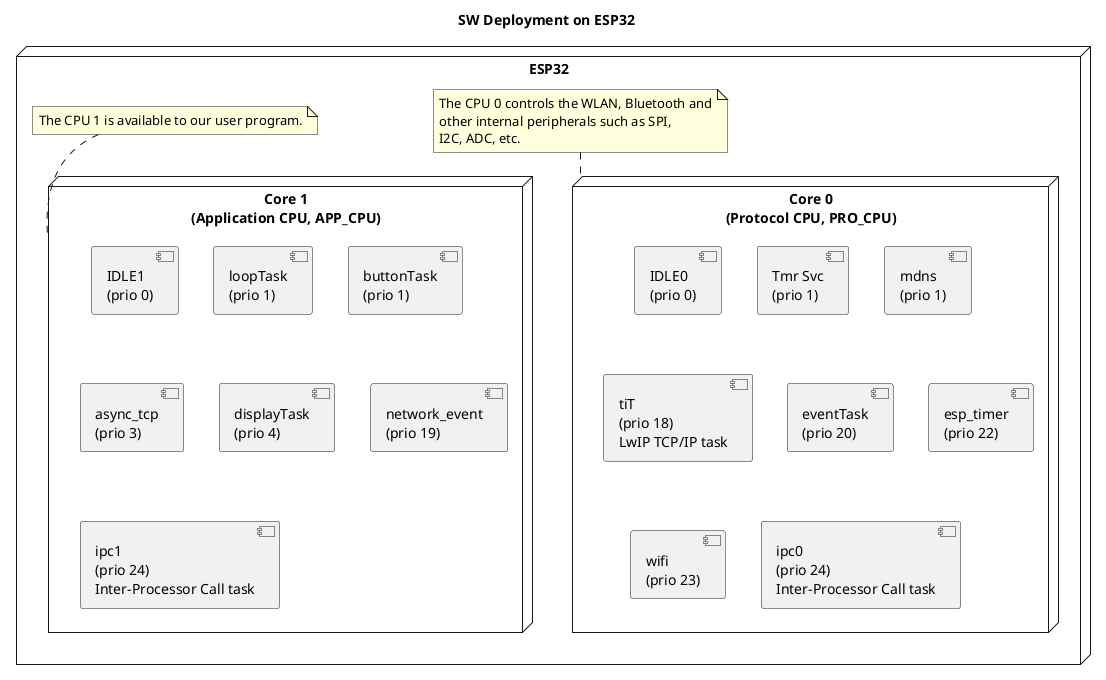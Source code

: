 @startuml

title SW Deployment on ESP32

node "ESP32" {

    node "Core 0\n(Protocol CPU, PRO_CPU)" as proCpu {

        component "IDLE0\n(prio 0)" as idle1Task
        component "Tmr Svc\n(prio 1)" as tmrSvcTask
        component "mdns\n(prio 1)" as mdnsTask
        component "tiT\n(prio 18)\nLwIP TCP/IP task" as tiTTask
        component "eventTask\n(prio 20)" as eventTask
        component "esp_timer\n(prio 22)" as espTimerTask
        component "wifi\n(prio 23)" as wifiTask
        component "ipc0\n(prio 24)\nInter-Processor Call task" as ipc0Task
    }
    
    node "Core 1\n(Application CPU, APP_CPU)" as appCpu {
    
        component "IDLE1\n(prio 0)" as idle0Task
        component "loopTask\n(prio 1)" as loopTask
        component "buttonTask\n(prio 1)" as buttonTask
        component "async_tcp\n(prio 3)" as asyncTcpTask
        component "displayTask\n(prio 4)" as displayTask
        component "network_event\n(prio 19)" as networkEventTask
        component "ipc1\n(prio 24)\nInter-Processor Call task" as ipc1Task
    }

    note top of proCpu
        The CPU 0 controls the WLAN, Bluetooth and
        other internal peripherals such as SPI,
        I2C, ADC, etc.
    end note

    note top of appCpu
        The CPU 1 is available to our user program.
    end note
}

@enduml